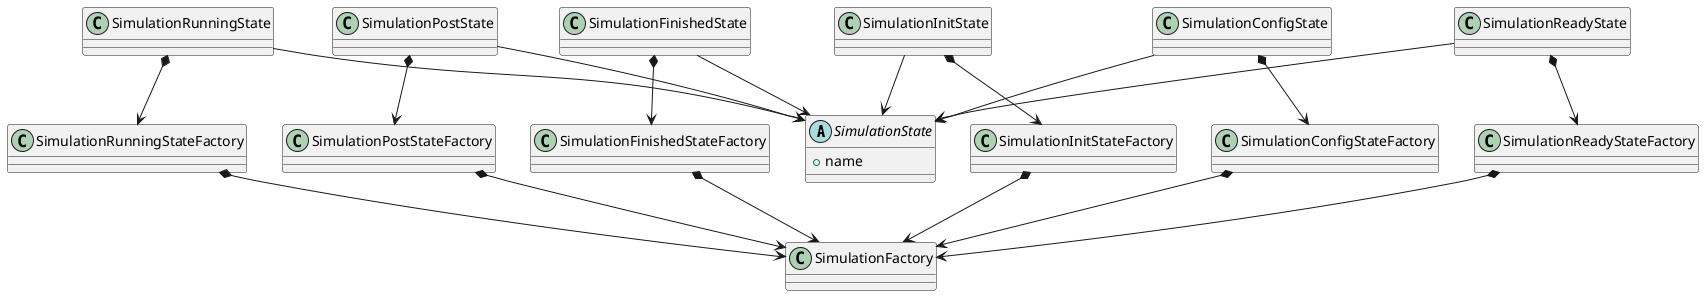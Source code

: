 @startuml 
    abstract SimulationState{
        + name
    }

    SimulationInitState --> SimulationState
    SimulationConfigState --> SimulationState
    SimulationReadyState --> SimulationState
    SimulationRunningState --> SimulationState
    SimulationPostState --> SimulationState
    SimulationFinishedState -> SimulationState

    SimulationInitState *--> SimulationInitStateFactory
    SimulationConfigState *--> SimulationConfigStateFactory
    SimulationReadyState *--> SimulationReadyStateFactory
    SimulationRunningState *--> SimulationRunningStateFactory
    SimulationPostState *--> SimulationPostStateFactory
    SimulationFinishedState *--> SimulationFinishedStateFactory

    SimulationInitStateFactory *--> SimulationFactory
    SimulationConfigStateFactory *--> SimulationFactory
    SimulationReadyStateFactory *--> SimulationFactory
    SimulationRunningStateFactory *--> SimulationFactory
    SimulationPostStateFactory *--> SimulationFactory
    SimulationFinishedStateFactory *--> SimulationFactory
@enduml